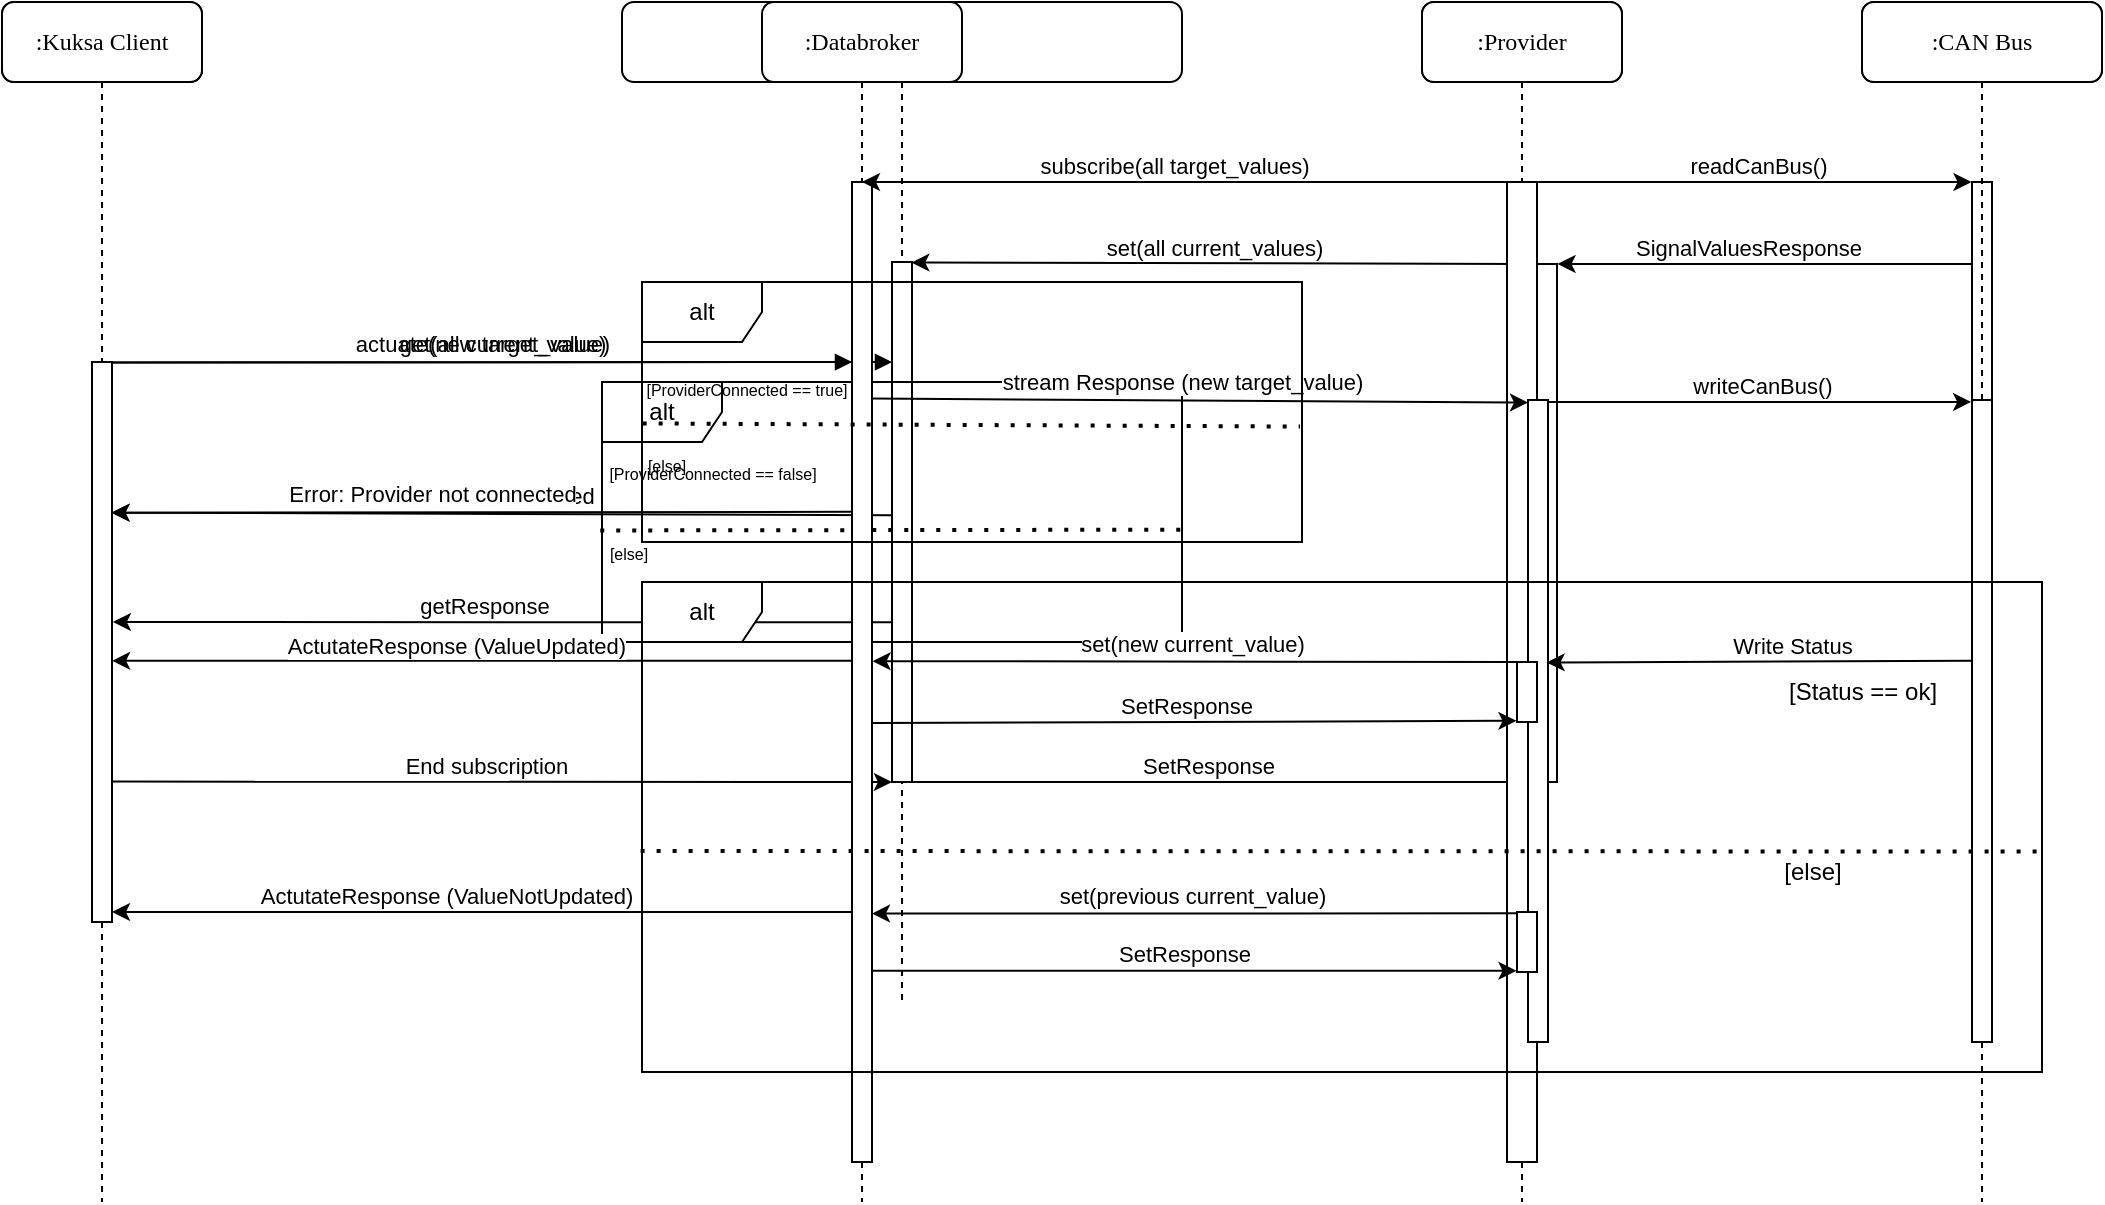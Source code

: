 <mxfile version="24.2.8" type="device">
  <diagram name="Seite-1" id="DjCrLJOEe4nHxTjUXNSd">
    <mxGraphModel dx="1434" dy="780" grid="1" gridSize="10" guides="1" tooltips="1" connect="1" arrows="1" fold="1" page="1" pageScale="1" pageWidth="827" pageHeight="1169" math="0" shadow="0">
      <root>
        <mxCell id="0" />
        <mxCell id="1" parent="0" />
        <mxCell id="vNHbbHK30uQT_Sx62RbP-1" value=":Databroker" style="shape=umlLifeline;perimeter=lifelinePerimeter;whiteSpace=wrap;html=1;container=1;collapsible=0;recursiveResize=0;outlineConnect=0;rounded=1;shadow=0;comic=0;labelBackgroundColor=none;strokeWidth=1;fontFamily=Verdana;fontSize=12;align=center;" parent="1" vertex="1">
          <mxGeometry x="320" y="10" width="280" height="500" as="geometry" />
        </mxCell>
        <mxCell id="vNHbbHK30uQT_Sx62RbP-2" value="" style="html=1;points=[];perimeter=orthogonalPerimeter;rounded=0;shadow=0;comic=0;labelBackgroundColor=none;strokeWidth=1;fontFamily=Verdana;fontSize=12;align=center;" parent="vNHbbHK30uQT_Sx62RbP-1" vertex="1">
          <mxGeometry x="135" y="130" width="10" height="260" as="geometry" />
        </mxCell>
        <mxCell id="vNHbbHK30uQT_Sx62RbP-46" value="alt" style="shape=umlFrame;whiteSpace=wrap;html=1;pointerEvents=0;" parent="vNHbbHK30uQT_Sx62RbP-1" vertex="1">
          <mxGeometry x="-10" y="190" width="290" height="130" as="geometry" />
        </mxCell>
        <mxCell id="vNHbbHK30uQT_Sx62RbP-50" value="" style="endArrow=none;dashed=1;html=1;dashPattern=1 3;strokeWidth=2;rounded=0;exitX=-0.003;exitY=0.571;exitDx=0;exitDy=0;exitPerimeter=0;entryX=0.999;entryY=0.568;entryDx=0;entryDy=0;entryPerimeter=0;" parent="vNHbbHK30uQT_Sx62RbP-1" source="vNHbbHK30uQT_Sx62RbP-46" target="vNHbbHK30uQT_Sx62RbP-46" edge="1">
          <mxGeometry width="50" height="50" relative="1" as="geometry">
            <mxPoint y="200" as="sourcePoint" />
            <mxPoint x="50" y="150" as="targetPoint" />
          </mxGeometry>
        </mxCell>
        <mxCell id="vNHbbHK30uQT_Sx62RbP-31" value="&lt;font style=&quot;font-size: 8px;&quot;&gt;[ProviderConnected == false]&lt;/font&gt;" style="text;html=1;align=center;verticalAlign=middle;resizable=0;points=[];autosize=1;strokeColor=none;fillColor=none;" parent="vNHbbHK30uQT_Sx62RbP-1" vertex="1">
          <mxGeometry x="-20" y="220" width="130" height="30" as="geometry" />
        </mxCell>
        <mxCell id="vNHbbHK30uQT_Sx62RbP-32" value="&lt;font style=&quot;font-size: 8px;&quot;&gt;[else]&lt;/font&gt;" style="text;html=1;align=center;verticalAlign=middle;resizable=0;points=[];autosize=1;strokeColor=none;fillColor=none;" parent="vNHbbHK30uQT_Sx62RbP-1" vertex="1">
          <mxGeometry x="-17" y="260" width="40" height="30" as="geometry" />
        </mxCell>
        <mxCell id="vNHbbHK30uQT_Sx62RbP-3" value=":Provider" style="shape=umlLifeline;perimeter=lifelinePerimeter;whiteSpace=wrap;html=1;container=1;collapsible=0;recursiveResize=0;outlineConnect=0;rounded=1;shadow=0;comic=0;labelBackgroundColor=none;strokeWidth=1;fontFamily=Verdana;fontSize=12;align=center;" parent="1" vertex="1">
          <mxGeometry x="720" y="10" width="100" height="510" as="geometry" />
        </mxCell>
        <mxCell id="vNHbbHK30uQT_Sx62RbP-4" value="" style="html=1;points=[];perimeter=orthogonalPerimeter;rounded=0;shadow=0;comic=0;labelBackgroundColor=none;strokeWidth=1;fontFamily=Verdana;fontSize=12;align=center;" parent="vNHbbHK30uQT_Sx62RbP-3" vertex="1">
          <mxGeometry x="42.5" y="90" width="15" height="300" as="geometry" />
        </mxCell>
        <mxCell id="vNHbbHK30uQT_Sx62RbP-5" value="" style="html=1;points=[];perimeter=orthogonalPerimeter;rounded=0;shadow=0;comic=0;labelBackgroundColor=none;strokeWidth=1;fontFamily=Verdana;fontSize=12;align=center;" parent="vNHbbHK30uQT_Sx62RbP-3" vertex="1">
          <mxGeometry x="57.5" y="131" width="10" height="259" as="geometry" />
        </mxCell>
        <mxCell id="vNHbbHK30uQT_Sx62RbP-53" value="" style="endArrow=classic;html=1;rounded=0;exitX=0.977;exitY=0.999;exitDx=0;exitDy=0;exitPerimeter=0;" parent="vNHbbHK30uQT_Sx62RbP-3" edge="1">
          <mxGeometry width="50" height="50" relative="1" as="geometry">
            <mxPoint x="-260" y="390" as="sourcePoint" />
            <mxPoint x="60" y="390" as="targetPoint" />
          </mxGeometry>
        </mxCell>
        <mxCell id="vNHbbHK30uQT_Sx62RbP-54" value="SetResponse" style="edgeLabel;html=1;align=center;verticalAlign=middle;resizable=0;points=[];" parent="vNHbbHK30uQT_Sx62RbP-53" vertex="1" connectable="0">
          <mxGeometry x="-0.044" relative="1" as="geometry">
            <mxPoint y="-8" as="offset" />
          </mxGeometry>
        </mxCell>
        <mxCell id="vNHbbHK30uQT_Sx62RbP-7" value=":Kuksa Client" style="shape=umlLifeline;perimeter=lifelinePerimeter;whiteSpace=wrap;html=1;container=1;collapsible=0;recursiveResize=0;outlineConnect=0;rounded=1;shadow=0;comic=0;labelBackgroundColor=none;strokeWidth=1;fontFamily=Verdana;fontSize=12;align=center;" parent="1" vertex="1">
          <mxGeometry x="10" y="10" width="100" height="510" as="geometry" />
        </mxCell>
        <mxCell id="vNHbbHK30uQT_Sx62RbP-8" value="" style="html=1;points=[];perimeter=orthogonalPerimeter;rounded=0;shadow=0;comic=0;labelBackgroundColor=none;strokeWidth=1;fontFamily=Verdana;fontSize=12;align=center;" parent="vNHbbHK30uQT_Sx62RbP-7" vertex="1">
          <mxGeometry x="45" y="180" width="10" height="210" as="geometry" />
        </mxCell>
        <mxCell id="vNHbbHK30uQT_Sx62RbP-9" value="&lt;font style=&quot;font-size: 11px;&quot; face=&quot;Helvetica&quot;&gt;get(all current_value)&lt;/font&gt;" style="html=1;verticalAlign=bottom;endArrow=block;labelBackgroundColor=none;fontFamily=Verdana;fontSize=12;edgeStyle=elbowEdgeStyle;elbow=vertical;exitX=0.977;exitY=0.001;exitDx=0;exitDy=0;exitPerimeter=0;" parent="1" source="vNHbbHK30uQT_Sx62RbP-8" target="vNHbbHK30uQT_Sx62RbP-2" edge="1">
          <mxGeometry relative="1" as="geometry">
            <mxPoint x="59.33" y="190.0" as="sourcePoint" />
            <mxPoint x="440" y="190" as="targetPoint" />
            <Array as="points">
              <mxPoint x="404.33" y="190" />
              <mxPoint x="134.33" y="140" />
              <mxPoint x="154.33" y="110" />
            </Array>
          </mxGeometry>
        </mxCell>
        <mxCell id="vNHbbHK30uQT_Sx62RbP-10" value="" style="endArrow=classic;html=1;rounded=0;entryX=1.045;entryY=0.619;entryDx=0;entryDy=0;entryPerimeter=0;exitX=-0.03;exitY=0.693;exitDx=0;exitDy=0;exitPerimeter=0;" parent="1" source="vNHbbHK30uQT_Sx62RbP-2" target="vNHbbHK30uQT_Sx62RbP-8" edge="1">
          <mxGeometry width="50" height="50" relative="1" as="geometry">
            <mxPoint x="450" y="320" as="sourcePoint" />
            <mxPoint x="65.05" y="314.39" as="targetPoint" />
          </mxGeometry>
        </mxCell>
        <mxCell id="vNHbbHK30uQT_Sx62RbP-11" value="getResponse" style="edgeLabel;html=1;align=center;verticalAlign=middle;resizable=0;points=[];" parent="vNHbbHK30uQT_Sx62RbP-10" vertex="1" connectable="0">
          <mxGeometry x="-0.363" y="1" relative="1" as="geometry">
            <mxPoint x="-80" y="-9" as="offset" />
          </mxGeometry>
        </mxCell>
        <mxCell id="vNHbbHK30uQT_Sx62RbP-12" value="" style="endArrow=classic;html=1;rounded=0;exitX=-0.008;exitY=0;exitDx=0;exitDy=0;exitPerimeter=0;entryX=0.967;entryY=0.001;entryDx=0;entryDy=0;entryPerimeter=0;" parent="1" source="vNHbbHK30uQT_Sx62RbP-5" target="vNHbbHK30uQT_Sx62RbP-2" edge="1">
          <mxGeometry width="50" height="50" relative="1" as="geometry">
            <mxPoint x="560" y="220" as="sourcePoint" />
            <mxPoint x="610" y="170" as="targetPoint" />
          </mxGeometry>
        </mxCell>
        <mxCell id="vNHbbHK30uQT_Sx62RbP-13" value="set(all current_values)" style="edgeLabel;html=1;align=center;verticalAlign=middle;resizable=0;points=[];" parent="vNHbbHK30uQT_Sx62RbP-12" vertex="1" connectable="0">
          <mxGeometry x="0.036" y="-1" relative="1" as="geometry">
            <mxPoint y="-7" as="offset" />
          </mxGeometry>
        </mxCell>
        <mxCell id="vNHbbHK30uQT_Sx62RbP-14" value=":CAN Bus" style="shape=umlLifeline;perimeter=lifelinePerimeter;whiteSpace=wrap;html=1;container=1;collapsible=0;recursiveResize=0;outlineConnect=0;rounded=1;shadow=0;comic=0;labelBackgroundColor=none;strokeWidth=1;fontFamily=Verdana;fontSize=12;align=center;" parent="1" vertex="1">
          <mxGeometry x="940" y="10" width="120" height="510" as="geometry" />
        </mxCell>
        <mxCell id="vNHbbHK30uQT_Sx62RbP-15" value="" style="html=1;points=[];perimeter=orthogonalPerimeter;rounded=0;shadow=0;comic=0;labelBackgroundColor=none;strokeWidth=1;fontFamily=Verdana;fontSize=12;align=center;" parent="vNHbbHK30uQT_Sx62RbP-14" vertex="1">
          <mxGeometry x="55" y="90" width="10" height="300" as="geometry" />
        </mxCell>
        <mxCell id="vNHbbHK30uQT_Sx62RbP-21" value="" style="endArrow=classic;html=1;rounded=0;entryX=-0.025;entryY=0;entryDx=0;entryDy=0;entryPerimeter=0;exitX=0.991;exitY=0;exitDx=0;exitDy=0;exitPerimeter=0;" parent="1" source="vNHbbHK30uQT_Sx62RbP-4" target="vNHbbHK30uQT_Sx62RbP-15" edge="1">
          <mxGeometry width="50" height="50" relative="1" as="geometry">
            <mxPoint x="783" y="191" as="sourcePoint" />
            <mxPoint x="1111" y="190" as="targetPoint" />
          </mxGeometry>
        </mxCell>
        <mxCell id="vNHbbHK30uQT_Sx62RbP-22" value="readCanBus()" style="edgeLabel;html=1;align=center;verticalAlign=middle;resizable=0;points=[];" parent="vNHbbHK30uQT_Sx62RbP-21" vertex="1" connectable="0">
          <mxGeometry x="0.013" y="-2" relative="1" as="geometry">
            <mxPoint y="-10" as="offset" />
          </mxGeometry>
        </mxCell>
        <mxCell id="vNHbbHK30uQT_Sx62RbP-33" value="" style="endArrow=classic;html=1;rounded=0;entryX=0.975;entryY=0.528;entryDx=0;entryDy=0;entryPerimeter=0;exitX=-0.025;exitY=0.487;exitDx=0;exitDy=0;exitPerimeter=0;" parent="1" source="vNHbbHK30uQT_Sx62RbP-2" edge="1">
          <mxGeometry width="50" height="50" relative="1" as="geometry">
            <mxPoint x="435.21" y="264.9" as="sourcePoint" />
            <mxPoint x="64.75" y="265.32" as="targetPoint" />
          </mxGeometry>
        </mxCell>
        <mxCell id="vNHbbHK30uQT_Sx62RbP-34" value="Error: Provider not connected" style="edgeLabel;html=1;align=center;verticalAlign=middle;resizable=0;points=[];" parent="vNHbbHK30uQT_Sx62RbP-33" vertex="1" connectable="0">
          <mxGeometry x="0.108" y="-3" relative="1" as="geometry">
            <mxPoint x="-5" y="-6" as="offset" />
          </mxGeometry>
        </mxCell>
        <mxCell id="vNHbbHK30uQT_Sx62RbP-43" value="" style="endArrow=classic;html=1;rounded=0;entryX=1.028;entryY=0;entryDx=0;entryDy=0;entryPerimeter=0;" parent="1" source="vNHbbHK30uQT_Sx62RbP-15" target="vNHbbHK30uQT_Sx62RbP-5" edge="1">
          <mxGeometry width="50" height="50" relative="1" as="geometry">
            <mxPoint x="390" y="370" as="sourcePoint" />
            <mxPoint x="440" y="320" as="targetPoint" />
          </mxGeometry>
        </mxCell>
        <mxCell id="vNHbbHK30uQT_Sx62RbP-44" value="SignalValuesResponse" style="edgeLabel;html=1;align=center;verticalAlign=middle;resizable=0;points=[];" parent="vNHbbHK30uQT_Sx62RbP-43" vertex="1" connectable="0">
          <mxGeometry x="0.081" relative="1" as="geometry">
            <mxPoint y="-8" as="offset" />
          </mxGeometry>
        </mxCell>
        <mxCell id="vNHbbHK30uQT_Sx62RbP-51" value="" style="endArrow=classic;html=1;rounded=0;exitX=0.977;exitY=0.999;exitDx=0;exitDy=0;exitPerimeter=0;entryX=-0.005;entryY=1;entryDx=0;entryDy=0;entryPerimeter=0;" parent="1" source="vNHbbHK30uQT_Sx62RbP-8" target="vNHbbHK30uQT_Sx62RbP-2" edge="1">
          <mxGeometry width="50" height="50" relative="1" as="geometry">
            <mxPoint x="460" y="280" as="sourcePoint" />
            <mxPoint x="510" y="230" as="targetPoint" />
          </mxGeometry>
        </mxCell>
        <mxCell id="vNHbbHK30uQT_Sx62RbP-52" value="End subscription" style="edgeLabel;html=1;align=center;verticalAlign=middle;resizable=0;points=[];" parent="vNHbbHK30uQT_Sx62RbP-51" vertex="1" connectable="0">
          <mxGeometry x="-0.044" relative="1" as="geometry">
            <mxPoint y="-8" as="offset" />
          </mxGeometry>
        </mxCell>
        <mxCell id="wR-ALpaPw-NYTqM4-8C0-1" value=":Databroker" style="shape=umlLifeline;perimeter=lifelinePerimeter;whiteSpace=wrap;html=1;container=1;collapsible=0;recursiveResize=0;outlineConnect=0;rounded=1;shadow=0;comic=0;labelBackgroundColor=none;strokeWidth=1;fontFamily=Verdana;fontSize=12;align=center;" vertex="1" parent="1">
          <mxGeometry x="390" y="10" width="100" height="600" as="geometry" />
        </mxCell>
        <mxCell id="wR-ALpaPw-NYTqM4-8C0-2" value="" style="html=1;points=[];perimeter=orthogonalPerimeter;rounded=0;shadow=0;comic=0;labelBackgroundColor=none;strokeWidth=1;fontFamily=Verdana;fontSize=12;align=center;" vertex="1" parent="wR-ALpaPw-NYTqM4-8C0-1">
          <mxGeometry x="45" y="90" width="10" height="490" as="geometry" />
        </mxCell>
        <mxCell id="wR-ALpaPw-NYTqM4-8C0-3" value=":Provider" style="shape=umlLifeline;perimeter=lifelinePerimeter;whiteSpace=wrap;html=1;container=1;collapsible=0;recursiveResize=0;outlineConnect=0;rounded=1;shadow=0;comic=0;labelBackgroundColor=none;strokeWidth=1;fontFamily=Verdana;fontSize=12;align=center;" vertex="1" parent="1">
          <mxGeometry x="720" y="10" width="100" height="600" as="geometry" />
        </mxCell>
        <mxCell id="wR-ALpaPw-NYTqM4-8C0-4" value="" style="html=1;points=[];perimeter=orthogonalPerimeter;rounded=0;shadow=0;comic=0;labelBackgroundColor=none;strokeWidth=1;fontFamily=Verdana;fontSize=12;align=center;" vertex="1" parent="wR-ALpaPw-NYTqM4-8C0-3">
          <mxGeometry x="42.5" y="90" width="15" height="490" as="geometry" />
        </mxCell>
        <mxCell id="wR-ALpaPw-NYTqM4-8C0-5" value="" style="html=1;points=[];perimeter=orthogonalPerimeter;rounded=0;shadow=0;comic=0;labelBackgroundColor=none;strokeWidth=1;fontFamily=Verdana;fontSize=12;align=center;" vertex="1" parent="wR-ALpaPw-NYTqM4-8C0-3">
          <mxGeometry x="53" y="199" width="10" height="321" as="geometry" />
        </mxCell>
        <mxCell id="wR-ALpaPw-NYTqM4-8C0-6" value="" style="html=1;points=[];perimeter=orthogonalPerimeter;rounded=0;shadow=0;comic=0;labelBackgroundColor=none;strokeWidth=1;fontFamily=Verdana;fontSize=12;align=center;" vertex="1" parent="wR-ALpaPw-NYTqM4-8C0-3">
          <mxGeometry x="47.5" y="330" width="10" height="30" as="geometry" />
        </mxCell>
        <mxCell id="wR-ALpaPw-NYTqM4-8C0-7" value=":Kuksa Client" style="shape=umlLifeline;perimeter=lifelinePerimeter;whiteSpace=wrap;html=1;container=1;collapsible=0;recursiveResize=0;outlineConnect=0;rounded=1;shadow=0;comic=0;labelBackgroundColor=none;strokeWidth=1;fontFamily=Verdana;fontSize=12;align=center;" vertex="1" parent="1">
          <mxGeometry x="10" y="10" width="100" height="600" as="geometry" />
        </mxCell>
        <mxCell id="wR-ALpaPw-NYTqM4-8C0-8" value="" style="html=1;points=[];perimeter=orthogonalPerimeter;rounded=0;shadow=0;comic=0;labelBackgroundColor=none;strokeWidth=1;fontFamily=Verdana;fontSize=12;align=center;" vertex="1" parent="wR-ALpaPw-NYTqM4-8C0-7">
          <mxGeometry x="45" y="180" width="10" height="280" as="geometry" />
        </mxCell>
        <mxCell id="wR-ALpaPw-NYTqM4-8C0-9" value="&lt;font style=&quot;font-size: 11px;&quot; face=&quot;Helvetica&quot;&gt;actuate(new target_value)&lt;/font&gt;" style="html=1;verticalAlign=bottom;endArrow=block;labelBackgroundColor=none;fontFamily=Verdana;fontSize=12;edgeStyle=elbowEdgeStyle;elbow=vertical;exitX=0.977;exitY=0.001;exitDx=0;exitDy=0;exitPerimeter=0;" edge="1" parent="1" source="wR-ALpaPw-NYTqM4-8C0-8">
          <mxGeometry relative="1" as="geometry">
            <mxPoint x="59.33" y="190.0" as="sourcePoint" />
            <mxPoint x="435" y="190" as="targetPoint" />
            <Array as="points">
              <mxPoint x="404.33" y="190" />
              <mxPoint x="134.33" y="140" />
              <mxPoint x="154.33" y="110" />
            </Array>
          </mxGeometry>
        </mxCell>
        <mxCell id="wR-ALpaPw-NYTqM4-8C0-10" value="" style="endArrow=classic;html=1;rounded=0;exitX=-0.029;exitY=0.409;exitDx=0;exitDy=0;exitPerimeter=0;entryX=1.005;entryY=0.581;entryDx=0;entryDy=0;entryPerimeter=0;" edge="1" parent="1">
          <mxGeometry width="50" height="50" relative="1" as="geometry">
            <mxPoint x="434.71" y="339.41" as="sourcePoint" />
            <mxPoint x="65.05" y="339.39" as="targetPoint" />
          </mxGeometry>
        </mxCell>
        <mxCell id="wR-ALpaPw-NYTqM4-8C0-11" value="ActutateResponse (ValueUpdated)" style="edgeLabel;html=1;align=center;verticalAlign=middle;resizable=0;points=[];" vertex="1" connectable="0" parent="wR-ALpaPw-NYTqM4-8C0-10">
          <mxGeometry x="-0.363" y="1" relative="1" as="geometry">
            <mxPoint x="-80" y="-9" as="offset" />
          </mxGeometry>
        </mxCell>
        <mxCell id="wR-ALpaPw-NYTqM4-8C0-12" value="" style="endArrow=classic;html=1;rounded=0;exitX=0.041;exitY=0;exitDx=0;exitDy=0;exitPerimeter=0;" edge="1" parent="1" source="wR-ALpaPw-NYTqM4-8C0-4" target="wR-ALpaPw-NYTqM4-8C0-1">
          <mxGeometry width="50" height="50" relative="1" as="geometry">
            <mxPoint x="560" y="220" as="sourcePoint" />
            <mxPoint x="610" y="170" as="targetPoint" />
          </mxGeometry>
        </mxCell>
        <mxCell id="wR-ALpaPw-NYTqM4-8C0-13" value="subscribe(all target_values)" style="edgeLabel;html=1;align=center;verticalAlign=middle;resizable=0;points=[];" vertex="1" connectable="0" parent="wR-ALpaPw-NYTqM4-8C0-12">
          <mxGeometry x="0.036" y="-1" relative="1" as="geometry">
            <mxPoint y="-7" as="offset" />
          </mxGeometry>
        </mxCell>
        <mxCell id="wR-ALpaPw-NYTqM4-8C0-14" value=":CAN Bus" style="shape=umlLifeline;perimeter=lifelinePerimeter;whiteSpace=wrap;html=1;container=1;collapsible=0;recursiveResize=0;outlineConnect=0;rounded=1;shadow=0;comic=0;labelBackgroundColor=none;strokeWidth=1;fontFamily=Verdana;fontSize=12;align=center;" vertex="1" parent="1">
          <mxGeometry x="940" y="10" width="120" height="600" as="geometry" />
        </mxCell>
        <mxCell id="wR-ALpaPw-NYTqM4-8C0-15" value="" style="html=1;points=[];perimeter=orthogonalPerimeter;rounded=0;shadow=0;comic=0;labelBackgroundColor=none;strokeWidth=1;fontFamily=Verdana;fontSize=12;align=center;" vertex="1" parent="wR-ALpaPw-NYTqM4-8C0-14">
          <mxGeometry x="55" y="199" width="10" height="321" as="geometry" />
        </mxCell>
        <mxCell id="wR-ALpaPw-NYTqM4-8C0-16" value="alt" style="shape=umlFrame;whiteSpace=wrap;html=1;pointerEvents=0;" vertex="1" parent="wR-ALpaPw-NYTqM4-8C0-14">
          <mxGeometry x="-610" y="290" width="700" height="245" as="geometry" />
        </mxCell>
        <mxCell id="wR-ALpaPw-NYTqM4-8C0-17" value="" style="endArrow=none;dashed=1;html=1;dashPattern=1 3;strokeWidth=2;rounded=0;exitX=-0.001;exitY=0.549;exitDx=0;exitDy=0;exitPerimeter=0;entryX=1;entryY=0.55;entryDx=0;entryDy=0;entryPerimeter=0;" edge="1" parent="wR-ALpaPw-NYTqM4-8C0-14" source="wR-ALpaPw-NYTqM4-8C0-16" target="wR-ALpaPw-NYTqM4-8C0-16">
          <mxGeometry width="50" height="50" relative="1" as="geometry">
            <mxPoint x="-310" y="290" as="sourcePoint" />
            <mxPoint x="-260" y="240" as="targetPoint" />
          </mxGeometry>
        </mxCell>
        <mxCell id="wR-ALpaPw-NYTqM4-8C0-18" value="[else]" style="text;html=1;align=center;verticalAlign=middle;resizable=0;points=[];autosize=1;strokeColor=none;fillColor=none;" vertex="1" parent="wR-ALpaPw-NYTqM4-8C0-14">
          <mxGeometry x="-50" y="420" width="50" height="30" as="geometry" />
        </mxCell>
        <mxCell id="wR-ALpaPw-NYTqM4-8C0-19" value="" style="endArrow=classic;html=1;rounded=0;entryX=0;entryY=0.004;entryDx=0;entryDy=0;entryPerimeter=0;exitX=1.006;exitY=0.221;exitDx=0;exitDy=0;exitPerimeter=0;" edge="1" parent="1" source="wR-ALpaPw-NYTqM4-8C0-2" target="wR-ALpaPw-NYTqM4-8C0-5">
          <mxGeometry width="50" height="50" relative="1" as="geometry">
            <mxPoint x="450" y="210" as="sourcePoint" />
            <mxPoint x="530" y="140" as="targetPoint" />
          </mxGeometry>
        </mxCell>
        <mxCell id="wR-ALpaPw-NYTqM4-8C0-20" value="stream Response (new target_value)" style="edgeLabel;html=1;align=center;verticalAlign=middle;resizable=0;points=[];" vertex="1" connectable="0" parent="wR-ALpaPw-NYTqM4-8C0-19">
          <mxGeometry x="-0.176" y="2" relative="1" as="geometry">
            <mxPoint x="20" y="-7" as="offset" />
          </mxGeometry>
        </mxCell>
        <mxCell id="wR-ALpaPw-NYTqM4-8C0-21" value="" style="endArrow=classic;html=1;rounded=0;exitX=0.973;exitY=0.003;exitDx=0;exitDy=0;exitPerimeter=0;entryX=-0.042;entryY=0.003;entryDx=0;entryDy=0;entryPerimeter=0;" edge="1" parent="1" source="wR-ALpaPw-NYTqM4-8C0-5" target="wR-ALpaPw-NYTqM4-8C0-15">
          <mxGeometry width="50" height="50" relative="1" as="geometry">
            <mxPoint x="783" y="191" as="sourcePoint" />
            <mxPoint x="1111" y="190" as="targetPoint" />
          </mxGeometry>
        </mxCell>
        <mxCell id="wR-ALpaPw-NYTqM4-8C0-22" value="writeCanBus()" style="edgeLabel;html=1;align=center;verticalAlign=middle;resizable=0;points=[];" vertex="1" connectable="0" parent="wR-ALpaPw-NYTqM4-8C0-21">
          <mxGeometry x="0.013" y="-2" relative="1" as="geometry">
            <mxPoint y="-10" as="offset" />
          </mxGeometry>
        </mxCell>
        <mxCell id="wR-ALpaPw-NYTqM4-8C0-23" value="" style="endArrow=classic;html=1;rounded=0;exitX=-0.021;exitY=1.002;exitDx=0;exitDy=0;exitPerimeter=0;entryX=0.023;entryY=0.141;entryDx=0;entryDy=0;entryPerimeter=0;" edge="1" parent="1">
          <mxGeometry width="50" height="50" relative="1" as="geometry">
            <mxPoint x="994.79" y="339.322" as="sourcePoint" />
            <mxPoint x="782.3" y="340.23" as="targetPoint" />
          </mxGeometry>
        </mxCell>
        <mxCell id="wR-ALpaPw-NYTqM4-8C0-24" value="Write Status" style="edgeLabel;html=1;align=center;verticalAlign=middle;resizable=0;points=[];" vertex="1" connectable="0" parent="wR-ALpaPw-NYTqM4-8C0-23">
          <mxGeometry x="-0.122" relative="1" as="geometry">
            <mxPoint x="3" y="-8" as="offset" />
          </mxGeometry>
        </mxCell>
        <mxCell id="wR-ALpaPw-NYTqM4-8C0-25" value="" style="endArrow=classic;html=1;rounded=0;exitX=-0.004;exitY=-0.002;exitDx=0;exitDy=0;exitPerimeter=0;entryX=1.029;entryY=0.489;entryDx=0;entryDy=0;entryPerimeter=0;" edge="1" parent="1" source="wR-ALpaPw-NYTqM4-8C0-6" target="wR-ALpaPw-NYTqM4-8C0-2">
          <mxGeometry width="50" height="50" relative="1" as="geometry">
            <mxPoint x="772.43" y="513.66" as="sourcePoint" />
            <mxPoint x="444.96" y="512.9" as="targetPoint" />
          </mxGeometry>
        </mxCell>
        <mxCell id="wR-ALpaPw-NYTqM4-8C0-26" value="set(new current_value)" style="edgeLabel;html=1;align=center;verticalAlign=middle;resizable=0;points=[];" vertex="1" connectable="0" parent="wR-ALpaPw-NYTqM4-8C0-25">
          <mxGeometry x="0.338" y="2" relative="1" as="geometry">
            <mxPoint x="53" y="-11" as="offset" />
          </mxGeometry>
        </mxCell>
        <mxCell id="wR-ALpaPw-NYTqM4-8C0-27" value="" style="endArrow=classic;html=1;rounded=0;entryX=-0.027;entryY=0.947;entryDx=0;entryDy=0;entryPerimeter=0;exitX=1.03;exitY=0.552;exitDx=0;exitDy=0;exitPerimeter=0;" edge="1" parent="1" source="wR-ALpaPw-NYTqM4-8C0-2">
          <mxGeometry width="50" height="50" relative="1" as="geometry">
            <mxPoint x="444.97" y="369.34" as="sourcePoint" />
            <mxPoint x="767.23" y="369.41" as="targetPoint" />
          </mxGeometry>
        </mxCell>
        <mxCell id="wR-ALpaPw-NYTqM4-8C0-28" value="SetResponse" style="edgeLabel;html=1;align=center;verticalAlign=middle;resizable=0;points=[];" vertex="1" connectable="0" parent="wR-ALpaPw-NYTqM4-8C0-27">
          <mxGeometry x="-0.031" y="-3" relative="1" as="geometry">
            <mxPoint y="-11" as="offset" />
          </mxGeometry>
        </mxCell>
        <mxCell id="wR-ALpaPw-NYTqM4-8C0-29" value="alt" style="shape=umlFrame;whiteSpace=wrap;html=1;pointerEvents=0;" vertex="1" parent="1">
          <mxGeometry x="330" y="150" width="330" height="130" as="geometry" />
        </mxCell>
        <mxCell id="wR-ALpaPw-NYTqM4-8C0-30" value="" style="endArrow=none;dashed=1;html=1;dashPattern=1 3;strokeWidth=2;rounded=0;exitX=0.001;exitY=0.544;exitDx=0;exitDy=0;exitPerimeter=0;entryX=0.997;entryY=0.556;entryDx=0;entryDy=0;entryPerimeter=0;" edge="1" parent="1" source="wR-ALpaPw-NYTqM4-8C0-29" target="wR-ALpaPw-NYTqM4-8C0-29">
          <mxGeometry width="50" height="50" relative="1" as="geometry">
            <mxPoint x="680" y="410" as="sourcePoint" />
            <mxPoint x="730" y="360" as="targetPoint" />
          </mxGeometry>
        </mxCell>
        <mxCell id="wR-ALpaPw-NYTqM4-8C0-31" value="&lt;font style=&quot;font-size: 8px;&quot;&gt;[ProviderConnected == true]&lt;/font&gt;" style="text;html=1;align=center;verticalAlign=middle;resizable=0;points=[];autosize=1;strokeColor=none;fillColor=none;" vertex="1" parent="1">
          <mxGeometry x="322" y="188" width="120" height="30" as="geometry" />
        </mxCell>
        <mxCell id="wR-ALpaPw-NYTqM4-8C0-32" value="&lt;font style=&quot;font-size: 8px;&quot;&gt;[else]&lt;/font&gt;" style="text;html=1;align=center;verticalAlign=middle;resizable=0;points=[];autosize=1;strokeColor=none;fillColor=none;" vertex="1" parent="1">
          <mxGeometry x="322" y="226" width="40" height="30" as="geometry" />
        </mxCell>
        <mxCell id="wR-ALpaPw-NYTqM4-8C0-33" value="" style="endArrow=classic;html=1;rounded=0;entryX=0.975;entryY=0.528;entryDx=0;entryDy=0;entryPerimeter=0;exitX=0.021;exitY=0.422;exitDx=0;exitDy=0;exitPerimeter=0;" edge="1" parent="1">
          <mxGeometry width="50" height="50" relative="1" as="geometry">
            <mxPoint x="435.21" y="264.9" as="sourcePoint" />
            <mxPoint x="64.75" y="265.32" as="targetPoint" />
          </mxGeometry>
        </mxCell>
        <mxCell id="wR-ALpaPw-NYTqM4-8C0-34" value="Error: Provider not connected" style="edgeLabel;html=1;align=center;verticalAlign=middle;resizable=0;points=[];" vertex="1" connectable="0" parent="wR-ALpaPw-NYTqM4-8C0-33">
          <mxGeometry x="0.108" y="-3" relative="1" as="geometry">
            <mxPoint x="-5" y="-6" as="offset" />
          </mxGeometry>
        </mxCell>
        <mxCell id="wR-ALpaPw-NYTqM4-8C0-35" value="" style="endArrow=classic;html=1;rounded=0;exitX=-0.022;exitY=0.017;exitDx=0;exitDy=0;exitPerimeter=0;entryX=0.998;entryY=0.522;entryDx=0;entryDy=0;entryPerimeter=0;" edge="1" parent="1">
          <mxGeometry width="50" height="50" relative="1" as="geometry">
            <mxPoint x="767.28" y="465.68" as="sourcePoint" />
            <mxPoint x="444.98" y="465.78" as="targetPoint" />
          </mxGeometry>
        </mxCell>
        <mxCell id="wR-ALpaPw-NYTqM4-8C0-36" value="set(previous current_value)" style="edgeLabel;html=1;align=center;verticalAlign=middle;resizable=0;points=[];" vertex="1" connectable="0" parent="wR-ALpaPw-NYTqM4-8C0-35">
          <mxGeometry x="0.338" y="2" relative="1" as="geometry">
            <mxPoint x="53" y="-11" as="offset" />
          </mxGeometry>
        </mxCell>
        <mxCell id="wR-ALpaPw-NYTqM4-8C0-37" value="" style="html=1;points=[];perimeter=orthogonalPerimeter;rounded=0;shadow=0;comic=0;labelBackgroundColor=none;strokeWidth=1;fontFamily=Verdana;fontSize=12;align=center;" vertex="1" parent="1">
          <mxGeometry x="767.5" y="465" width="10" height="30" as="geometry" />
        </mxCell>
        <mxCell id="wR-ALpaPw-NYTqM4-8C0-38" value="" style="endArrow=classic;html=1;rounded=0;entryX=-0.027;entryY=0.947;entryDx=0;entryDy=0;entryPerimeter=0;exitX=0.997;exitY=0.466;exitDx=0;exitDy=0;exitPerimeter=0;" edge="1" parent="1">
          <mxGeometry width="50" height="50" relative="1" as="geometry">
            <mxPoint x="444.97" y="494.34" as="sourcePoint" />
            <mxPoint x="767.23" y="494.41" as="targetPoint" />
          </mxGeometry>
        </mxCell>
        <mxCell id="wR-ALpaPw-NYTqM4-8C0-39" value="SetResponse" style="edgeLabel;html=1;align=center;verticalAlign=middle;resizable=0;points=[];" vertex="1" connectable="0" parent="wR-ALpaPw-NYTqM4-8C0-38">
          <mxGeometry x="-0.031" y="-3" relative="1" as="geometry">
            <mxPoint y="-12" as="offset" />
          </mxGeometry>
        </mxCell>
        <mxCell id="wR-ALpaPw-NYTqM4-8C0-40" value="" style="endArrow=classic;html=1;rounded=0;exitX=-0.029;exitY=0.409;exitDx=0;exitDy=0;exitPerimeter=0;entryX=1.005;entryY=0.581;entryDx=0;entryDy=0;entryPerimeter=0;" edge="1" parent="1">
          <mxGeometry width="50" height="50" relative="1" as="geometry">
            <mxPoint x="434.66" y="465.02" as="sourcePoint" />
            <mxPoint x="65.0" y="465" as="targetPoint" />
          </mxGeometry>
        </mxCell>
        <mxCell id="wR-ALpaPw-NYTqM4-8C0-41" value="ActutateResponse (ValueNotUpdated)" style="edgeLabel;html=1;align=center;verticalAlign=middle;resizable=0;points=[];" vertex="1" connectable="0" parent="wR-ALpaPw-NYTqM4-8C0-40">
          <mxGeometry x="-0.363" y="1" relative="1" as="geometry">
            <mxPoint x="-85" y="-9" as="offset" />
          </mxGeometry>
        </mxCell>
        <mxCell id="wR-ALpaPw-NYTqM4-8C0-42" value="[Status == ok]" style="text;html=1;align=center;verticalAlign=middle;resizable=0;points=[];autosize=1;strokeColor=none;fillColor=none;" vertex="1" parent="1">
          <mxGeometry x="890" y="340" width="100" height="30" as="geometry" />
        </mxCell>
      </root>
    </mxGraphModel>
  </diagram>
</mxfile>

